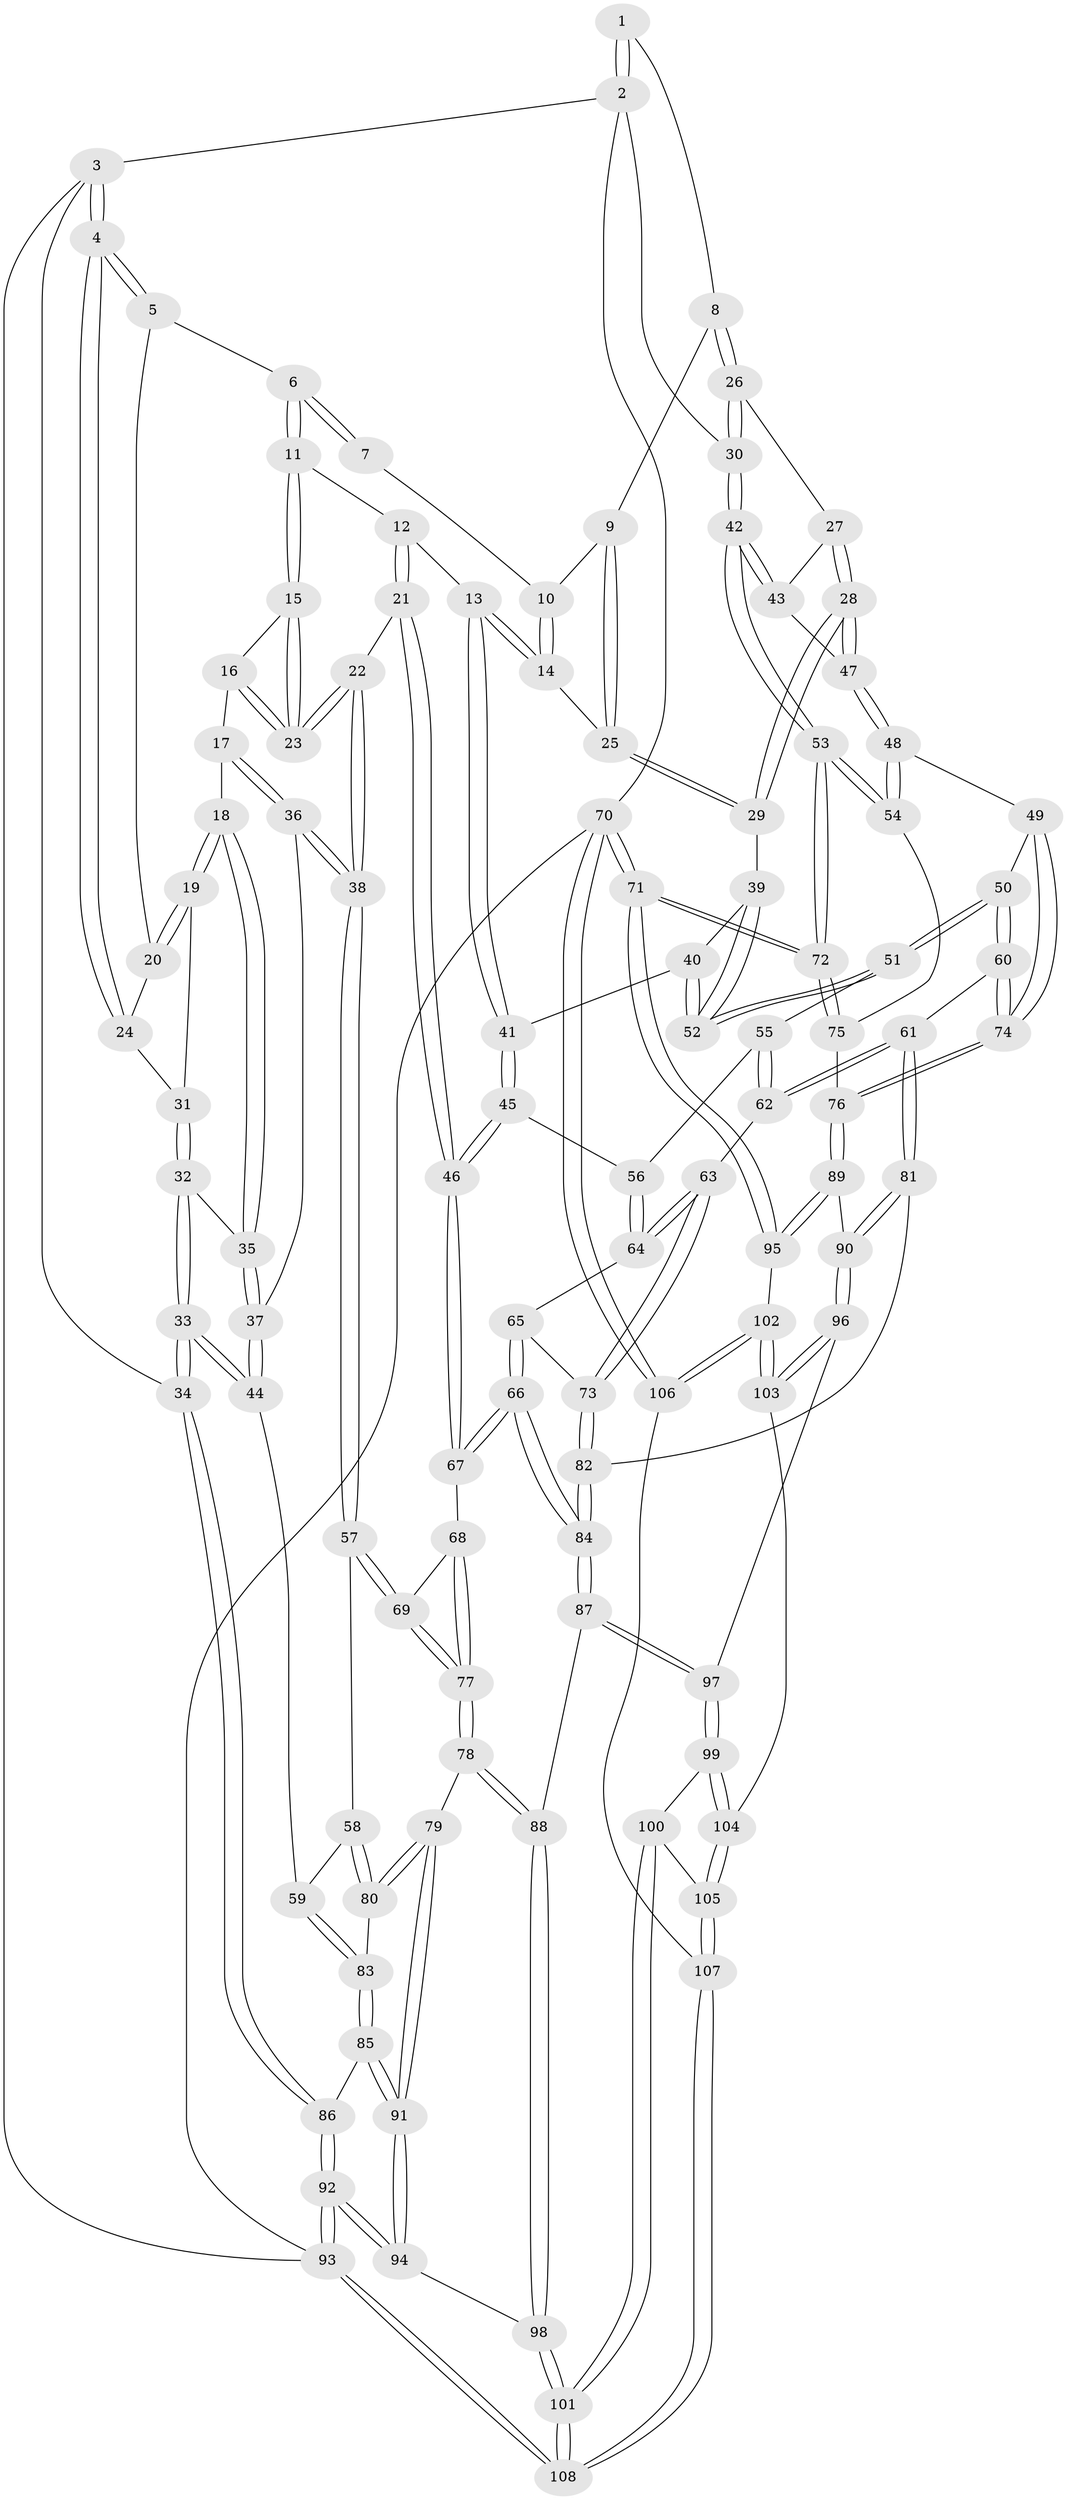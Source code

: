 // coarse degree distribution, {2: 0.18181818181818182, 6: 0.045454545454545456, 4: 0.2727272727272727, 3: 0.45454545454545453, 5: 0.045454545454545456}
// Generated by graph-tools (version 1.1) at 2025/54/03/04/25 22:54:39]
// undirected, 108 vertices, 267 edges
graph export_dot {
  node [color=gray90,style=filled];
  1 [pos="+0.7365022690737572+0"];
  2 [pos="+1+0"];
  3 [pos="+0+0"];
  4 [pos="+0+0"];
  5 [pos="+0.2983582033359928+0"];
  6 [pos="+0.31240007352283683+0"];
  7 [pos="+0.7024181912057367+0"];
  8 [pos="+0.8734946700766992+0.11333244219765391"];
  9 [pos="+0.837634102092836+0.12023494324717157"];
  10 [pos="+0.6923019456939893+0"];
  11 [pos="+0.36812739004700745+0"];
  12 [pos="+0.4453771742179841+0.05919489156676956"];
  13 [pos="+0.6325292190157679+0.1539344149923473"];
  14 [pos="+0.6551390739584313+0.1312589596753452"];
  15 [pos="+0.36028277190485897+0.055332954071367034"];
  16 [pos="+0.27297838154941834+0.16821279337692324"];
  17 [pos="+0.24517774896309252+0.165197792334547"];
  18 [pos="+0.20571011352513668+0.14031983185071695"];
  19 [pos="+0.20333578049729095+0.12076862763671421"];
  20 [pos="+0.21145813635141486+0.06537124764607534"];
  21 [pos="+0.48666031214338545+0.3028760369323181"];
  22 [pos="+0.4037395294885622+0.29369628786456287"];
  23 [pos="+0.3869862407678099+0.2579192058911542"];
  24 [pos="+0.0668475152242991+0.10776847766387966"];
  25 [pos="+0.7553319589839512+0.17241884625313955"];
  26 [pos="+0.9363079216329835+0.13559799816131446"];
  27 [pos="+0.9146285515932847+0.20473410233770623"];
  28 [pos="+0.8794543997136408+0.2591437747490463"];
  29 [pos="+0.8194221598722735+0.24440056110444383"];
  30 [pos="+1+0"];
  31 [pos="+0.07230144213208173+0.12196826958360572"];
  32 [pos="+0.07654109212381602+0.20765990679563198"];
  33 [pos="+0+0.36767843394653255"];
  34 [pos="+0+0.3681439445202272"];
  35 [pos="+0.1421787357811992+0.21974317981691685"];
  36 [pos="+0.24288775591442216+0.328889375342564"];
  37 [pos="+0.18840126150405692+0.28952566253621237"];
  38 [pos="+0.27402398800346994+0.36245768340898943"];
  39 [pos="+0.8007301933798968+0.26350417305124424"];
  40 [pos="+0.6568525708225212+0.3029812486114699"];
  41 [pos="+0.5753600790780886+0.2603974434672077"];
  42 [pos="+1+0.2804744008757646"];
  43 [pos="+1+0.2525826738441531"];
  44 [pos="+0+0.3880325947932555"];
  45 [pos="+0.5169066365278745+0.3004097975532561"];
  46 [pos="+0.4928395265986626+0.3046441901047545"];
  47 [pos="+0.8889502855346326+0.2803725220731186"];
  48 [pos="+0.9206339834189909+0.39471992763225905"];
  49 [pos="+0.8839545243969098+0.41783371566464134"];
  50 [pos="+0.7856141665672047+0.41560163446033543"];
  51 [pos="+0.7480857695062277+0.38762132988413933"];
  52 [pos="+0.743297479427795+0.37692067824727676"];
  53 [pos="+1+0.4258980304668367"];
  54 [pos="+0.9817338545808895+0.4086892368836205"];
  55 [pos="+0.6774032093201056+0.4310172764530813"];
  56 [pos="+0.5287005443937751+0.3175910888283446"];
  57 [pos="+0.26604658072688203+0.38257030684315957"];
  58 [pos="+0.19950494035900226+0.4274954408843908"];
  59 [pos="+0.048782945092338076+0.42984377019782"];
  60 [pos="+0.731760691925251+0.5282396192565041"];
  61 [pos="+0.7249326713762765+0.532230172597266"];
  62 [pos="+0.6578884205217282+0.48332540761077514"];
  63 [pos="+0.6288917550105456+0.48700685380983766"];
  64 [pos="+0.5849324975147477+0.43765745708645426"];
  65 [pos="+0.5495410487048549+0.4987277525000293"];
  66 [pos="+0.46941627453214985+0.5177034963415695"];
  67 [pos="+0.4647091954736859+0.5059332785166022"];
  68 [pos="+0.44090243173340415+0.5026368428974304"];
  69 [pos="+0.29938952079446973+0.4469808912992082"];
  70 [pos="+1+1"];
  71 [pos="+1+0.8383868527929293"];
  72 [pos="+1+0.5937045184501143"];
  73 [pos="+0.6062659647963663+0.5208502634344453"];
  74 [pos="+0.8566914302960597+0.5588958012282474"];
  75 [pos="+0.9452887490639579+0.5463395163001492"];
  76 [pos="+0.8780466007830533+0.6162492936060753"];
  77 [pos="+0.314174731438875+0.5442929692566169"];
  78 [pos="+0.3049419942430485+0.6456899391094792"];
  79 [pos="+0.22443114219575042+0.6169712453754077"];
  80 [pos="+0.18298007458147858+0.562885216466187"];
  81 [pos="+0.6944817432749647+0.62343504828019"];
  82 [pos="+0.6035575502294827+0.5358736261698938"];
  83 [pos="+0.10849879631650616+0.5651380359980208"];
  84 [pos="+0.48057631915971455+0.6380357059455042"];
  85 [pos="+0.06880977078223662+0.6061272636058976"];
  86 [pos="+0+0.381230422064258"];
  87 [pos="+0.4669257130427389+0.7104204895011597"];
  88 [pos="+0.3597546012617239+0.7117188698236828"];
  89 [pos="+0.8878991116362054+0.7002247130677469"];
  90 [pos="+0.6937849982307353+0.7403174531786073"];
  91 [pos="+0.05395819957879853+0.7265857913042342"];
  92 [pos="+0+0.7794792580283948"];
  93 [pos="+0+1"];
  94 [pos="+0.04809943932165034+0.7370902710965146"];
  95 [pos="+1+0.8057360060307245"];
  96 [pos="+0.6646137592974153+0.7650774085198523"];
  97 [pos="+0.5296016138441026+0.756554645120616"];
  98 [pos="+0.21192003221849728+0.8744014495417617"];
  99 [pos="+0.5058933048473199+0.8409325317979703"];
  100 [pos="+0.4787181643659811+0.8982658146272624"];
  101 [pos="+0.20762420727998013+1"];
  102 [pos="+0.7620183760773035+0.9589555748751564"];
  103 [pos="+0.7020134104262039+0.8697706212259577"];
  104 [pos="+0.5872178492172151+0.9859824761548955"];
  105 [pos="+0.5684995262200683+1"];
  106 [pos="+0.7676480746587081+1"];
  107 [pos="+0.5707934442411372+1"];
  108 [pos="+0.20753533198461002+1"];
  1 -- 2;
  1 -- 2;
  1 -- 8;
  2 -- 3;
  2 -- 30;
  2 -- 70;
  3 -- 4;
  3 -- 4;
  3 -- 34;
  3 -- 93;
  4 -- 5;
  4 -- 5;
  4 -- 24;
  4 -- 24;
  5 -- 6;
  5 -- 20;
  6 -- 7;
  6 -- 7;
  6 -- 11;
  6 -- 11;
  7 -- 10;
  8 -- 9;
  8 -- 26;
  8 -- 26;
  9 -- 10;
  9 -- 25;
  9 -- 25;
  10 -- 14;
  10 -- 14;
  11 -- 12;
  11 -- 15;
  11 -- 15;
  12 -- 13;
  12 -- 21;
  12 -- 21;
  13 -- 14;
  13 -- 14;
  13 -- 41;
  13 -- 41;
  14 -- 25;
  15 -- 16;
  15 -- 23;
  15 -- 23;
  16 -- 17;
  16 -- 23;
  16 -- 23;
  17 -- 18;
  17 -- 36;
  17 -- 36;
  18 -- 19;
  18 -- 19;
  18 -- 35;
  18 -- 35;
  19 -- 20;
  19 -- 20;
  19 -- 31;
  20 -- 24;
  21 -- 22;
  21 -- 46;
  21 -- 46;
  22 -- 23;
  22 -- 23;
  22 -- 38;
  22 -- 38;
  24 -- 31;
  25 -- 29;
  25 -- 29;
  26 -- 27;
  26 -- 30;
  26 -- 30;
  27 -- 28;
  27 -- 28;
  27 -- 43;
  28 -- 29;
  28 -- 29;
  28 -- 47;
  28 -- 47;
  29 -- 39;
  30 -- 42;
  30 -- 42;
  31 -- 32;
  31 -- 32;
  32 -- 33;
  32 -- 33;
  32 -- 35;
  33 -- 34;
  33 -- 34;
  33 -- 44;
  33 -- 44;
  34 -- 86;
  34 -- 86;
  35 -- 37;
  35 -- 37;
  36 -- 37;
  36 -- 38;
  36 -- 38;
  37 -- 44;
  37 -- 44;
  38 -- 57;
  38 -- 57;
  39 -- 40;
  39 -- 52;
  39 -- 52;
  40 -- 41;
  40 -- 52;
  40 -- 52;
  41 -- 45;
  41 -- 45;
  42 -- 43;
  42 -- 43;
  42 -- 53;
  42 -- 53;
  43 -- 47;
  44 -- 59;
  45 -- 46;
  45 -- 46;
  45 -- 56;
  46 -- 67;
  46 -- 67;
  47 -- 48;
  47 -- 48;
  48 -- 49;
  48 -- 54;
  48 -- 54;
  49 -- 50;
  49 -- 74;
  49 -- 74;
  50 -- 51;
  50 -- 51;
  50 -- 60;
  50 -- 60;
  51 -- 52;
  51 -- 52;
  51 -- 55;
  53 -- 54;
  53 -- 54;
  53 -- 72;
  53 -- 72;
  54 -- 75;
  55 -- 56;
  55 -- 62;
  55 -- 62;
  56 -- 64;
  56 -- 64;
  57 -- 58;
  57 -- 69;
  57 -- 69;
  58 -- 59;
  58 -- 80;
  58 -- 80;
  59 -- 83;
  59 -- 83;
  60 -- 61;
  60 -- 74;
  60 -- 74;
  61 -- 62;
  61 -- 62;
  61 -- 81;
  61 -- 81;
  62 -- 63;
  63 -- 64;
  63 -- 64;
  63 -- 73;
  63 -- 73;
  64 -- 65;
  65 -- 66;
  65 -- 66;
  65 -- 73;
  66 -- 67;
  66 -- 67;
  66 -- 84;
  66 -- 84;
  67 -- 68;
  68 -- 69;
  68 -- 77;
  68 -- 77;
  69 -- 77;
  69 -- 77;
  70 -- 71;
  70 -- 71;
  70 -- 106;
  70 -- 106;
  70 -- 93;
  71 -- 72;
  71 -- 72;
  71 -- 95;
  71 -- 95;
  72 -- 75;
  72 -- 75;
  73 -- 82;
  73 -- 82;
  74 -- 76;
  74 -- 76;
  75 -- 76;
  76 -- 89;
  76 -- 89;
  77 -- 78;
  77 -- 78;
  78 -- 79;
  78 -- 88;
  78 -- 88;
  79 -- 80;
  79 -- 80;
  79 -- 91;
  79 -- 91;
  80 -- 83;
  81 -- 82;
  81 -- 90;
  81 -- 90;
  82 -- 84;
  82 -- 84;
  83 -- 85;
  83 -- 85;
  84 -- 87;
  84 -- 87;
  85 -- 86;
  85 -- 91;
  85 -- 91;
  86 -- 92;
  86 -- 92;
  87 -- 88;
  87 -- 97;
  87 -- 97;
  88 -- 98;
  88 -- 98;
  89 -- 90;
  89 -- 95;
  89 -- 95;
  90 -- 96;
  90 -- 96;
  91 -- 94;
  91 -- 94;
  92 -- 93;
  92 -- 93;
  92 -- 94;
  92 -- 94;
  93 -- 108;
  93 -- 108;
  94 -- 98;
  95 -- 102;
  96 -- 97;
  96 -- 103;
  96 -- 103;
  97 -- 99;
  97 -- 99;
  98 -- 101;
  98 -- 101;
  99 -- 100;
  99 -- 104;
  99 -- 104;
  100 -- 101;
  100 -- 101;
  100 -- 105;
  101 -- 108;
  101 -- 108;
  102 -- 103;
  102 -- 103;
  102 -- 106;
  102 -- 106;
  103 -- 104;
  104 -- 105;
  104 -- 105;
  105 -- 107;
  105 -- 107;
  106 -- 107;
  107 -- 108;
  107 -- 108;
}
